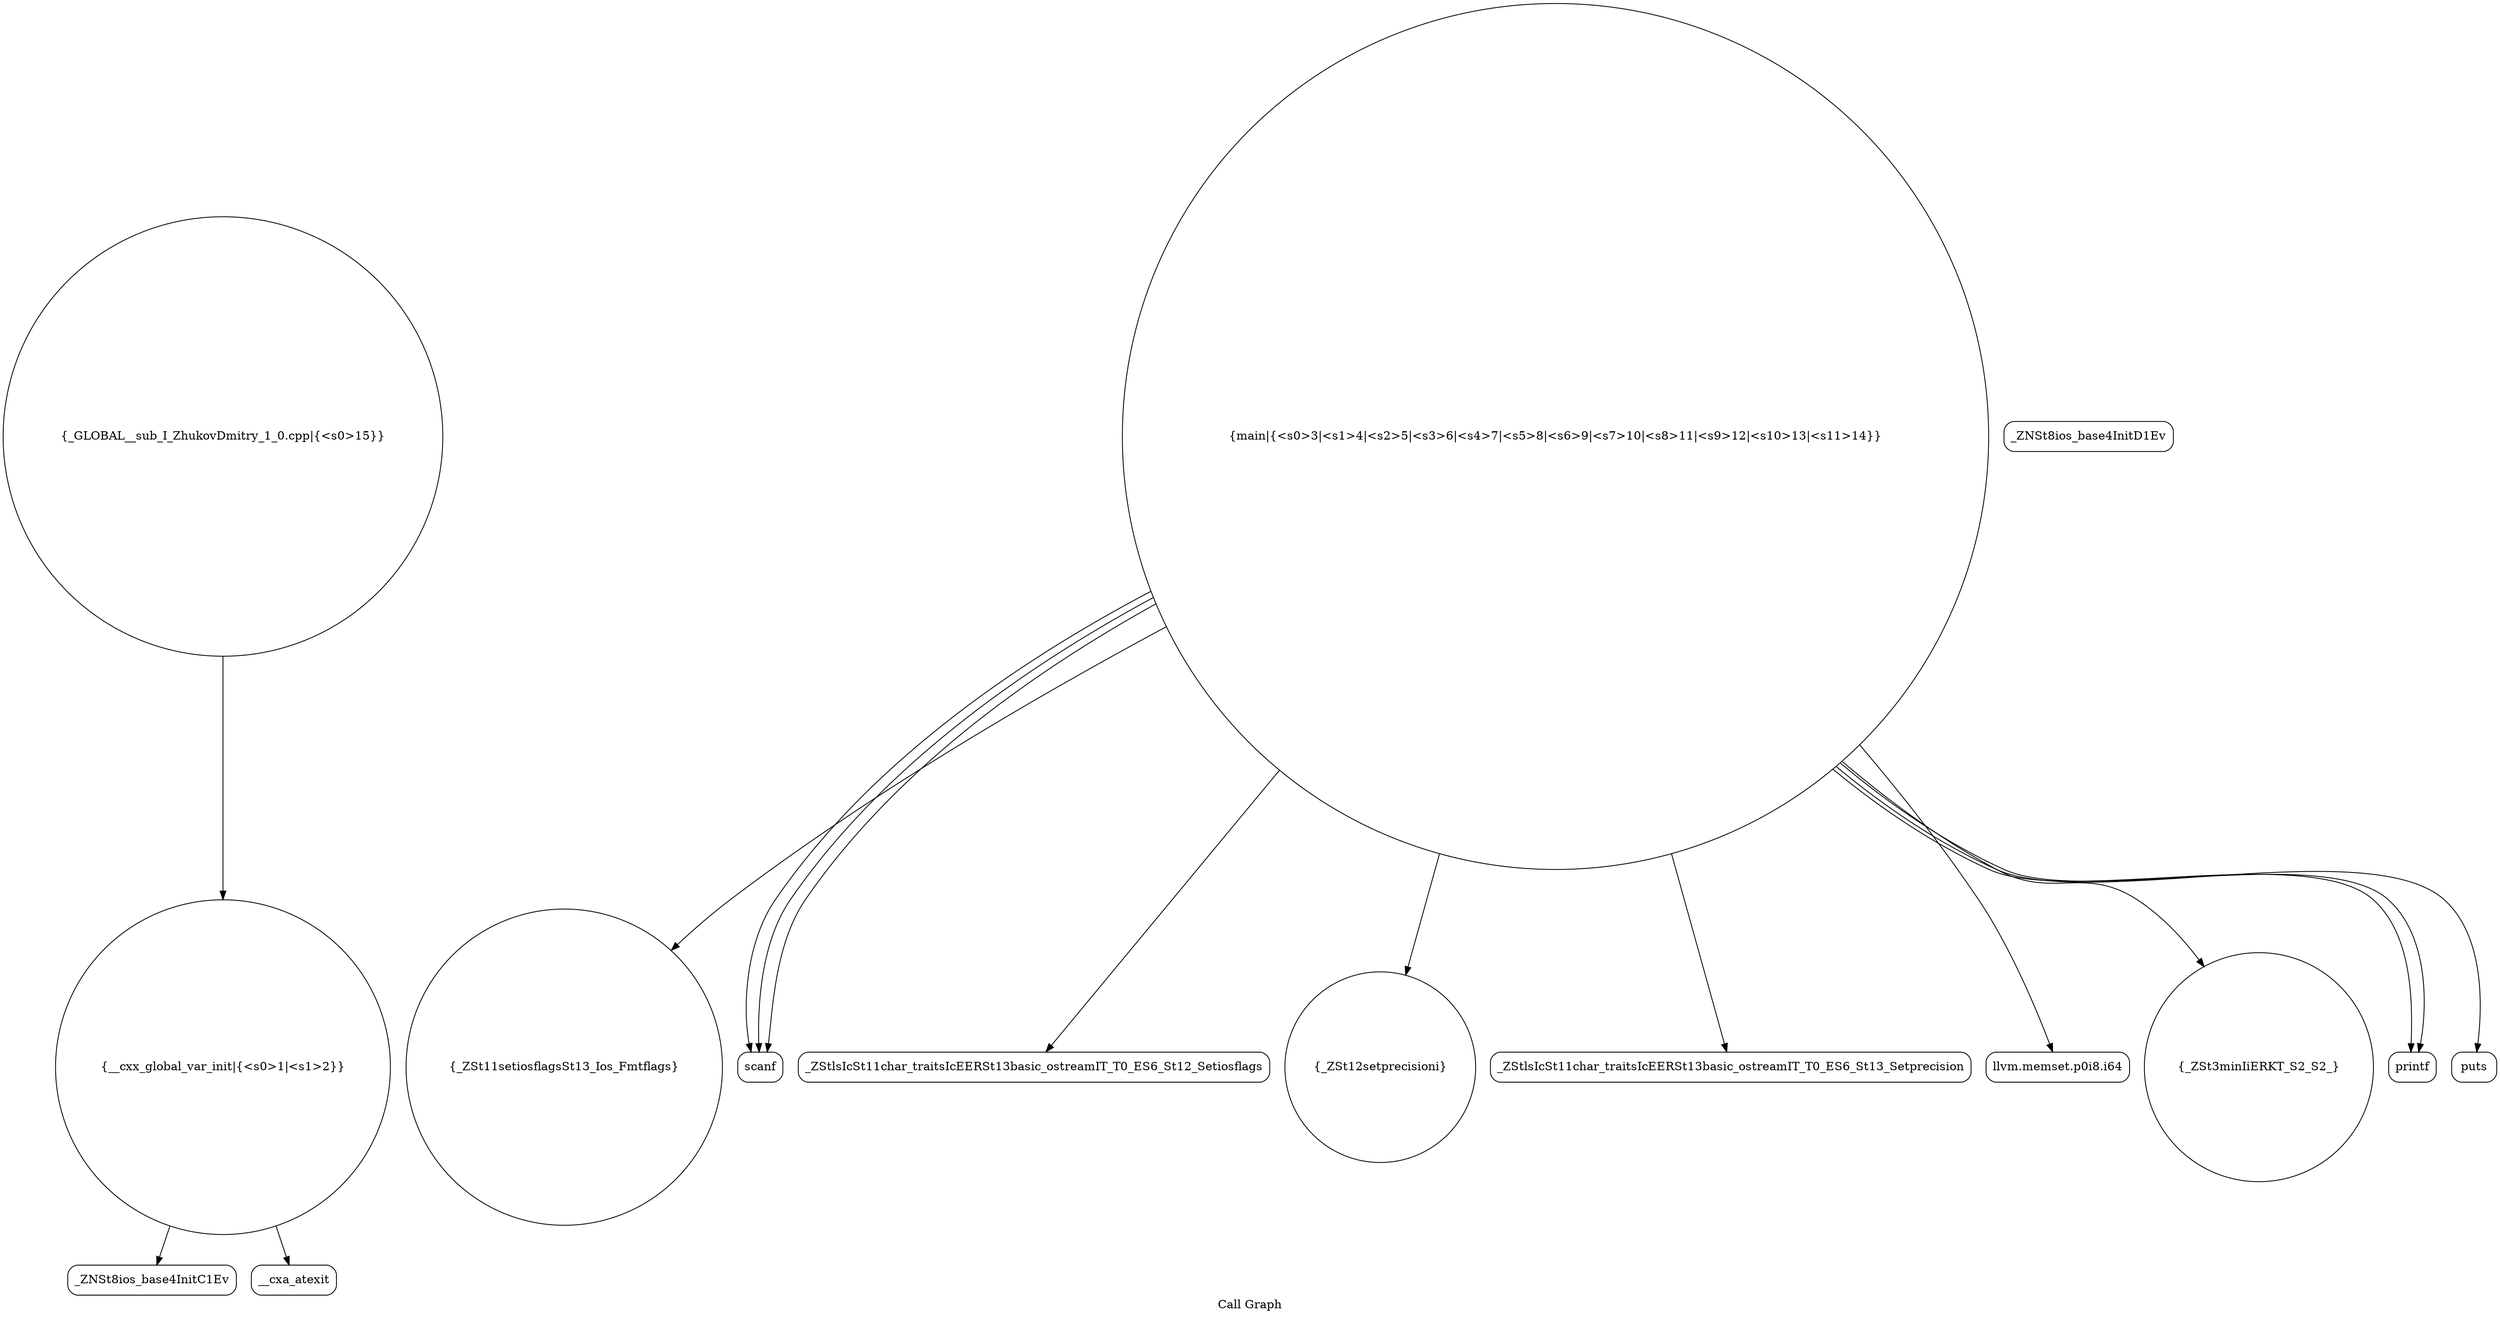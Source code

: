digraph "Call Graph" {
	label="Call Graph";

	Node0x555e56f2de30 [shape=record,shape=circle,label="{__cxx_global_var_init|{<s0>1|<s1>2}}"];
	Node0x555e56f2de30:s0 -> Node0x555e56f2e2c0[color=black];
	Node0x555e56f2de30:s1 -> Node0x555e56f2e3c0[color=black];
	Node0x555e56f2e5c0 [shape=record,shape=circle,label="{_ZSt11setiosflagsSt13_Ios_Fmtflags}"];
	Node0x555e56f2e940 [shape=record,shape=circle,label="{_GLOBAL__sub_I_ZhukovDmitry_1_0.cpp|{<s0>15}}"];
	Node0x555e56f2e940:s0 -> Node0x555e56f2de30[color=black];
	Node0x555e56f2e340 [shape=record,shape=Mrecord,label="{_ZNSt8ios_base4InitD1Ev}"];
	Node0x555e56f2e6c0 [shape=record,shape=Mrecord,label="{scanf}"];
	Node0x555e56f2e440 [shape=record,shape=circle,label="{main|{<s0>3|<s1>4|<s2>5|<s3>6|<s4>7|<s5>8|<s6>9|<s7>10|<s8>11|<s9>12|<s10>13|<s11>14}}"];
	Node0x555e56f2e440:s0 -> Node0x555e56f2e5c0[color=black];
	Node0x555e56f2e440:s1 -> Node0x555e56f2e540[color=black];
	Node0x555e56f2e440:s2 -> Node0x555e56f2e640[color=black];
	Node0x555e56f2e440:s3 -> Node0x555e56f2e4c0[color=black];
	Node0x555e56f2e440:s4 -> Node0x555e56f2e6c0[color=black];
	Node0x555e56f2e440:s5 -> Node0x555e56f2e6c0[color=black];
	Node0x555e56f2e440:s6 -> Node0x555e56f2e6c0[color=black];
	Node0x555e56f2e440:s7 -> Node0x555e56f2e740[color=black];
	Node0x555e56f2e440:s8 -> Node0x555e56f2e7c0[color=black];
	Node0x555e56f2e440:s9 -> Node0x555e56f2e840[color=black];
	Node0x555e56f2e440:s10 -> Node0x555e56f2e8c0[color=black];
	Node0x555e56f2e440:s11 -> Node0x555e56f2e840[color=black];
	Node0x555e56f2e7c0 [shape=record,shape=circle,label="{_ZSt3minIiERKT_S2_S2_}"];
	Node0x555e56f2e540 [shape=record,shape=Mrecord,label="{_ZStlsIcSt11char_traitsIcEERSt13basic_ostreamIT_T0_ES6_St12_Setiosflags}"];
	Node0x555e56f2e8c0 [shape=record,shape=Mrecord,label="{puts}"];
	Node0x555e56f2e2c0 [shape=record,shape=Mrecord,label="{_ZNSt8ios_base4InitC1Ev}"];
	Node0x555e56f2e640 [shape=record,shape=circle,label="{_ZSt12setprecisioni}"];
	Node0x555e56f2e3c0 [shape=record,shape=Mrecord,label="{__cxa_atexit}"];
	Node0x555e56f2e740 [shape=record,shape=Mrecord,label="{llvm.memset.p0i8.i64}"];
	Node0x555e56f2e4c0 [shape=record,shape=Mrecord,label="{_ZStlsIcSt11char_traitsIcEERSt13basic_ostreamIT_T0_ES6_St13_Setprecision}"];
	Node0x555e56f2e840 [shape=record,shape=Mrecord,label="{printf}"];
}
